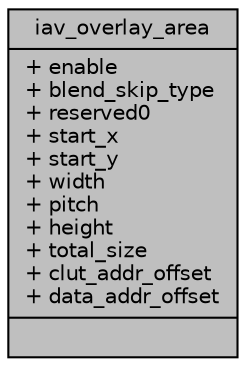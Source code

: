 digraph "iav_overlay_area"
{
 // INTERACTIVE_SVG=YES
 // LATEX_PDF_SIZE
  bgcolor="transparent";
  edge [fontname="Helvetica",fontsize="10",labelfontname="Helvetica",labelfontsize="10"];
  node [fontname="Helvetica",fontsize="10",shape=record];
  Node1 [label="{iav_overlay_area\n|+ enable\l+ blend_skip_type\l+ reserved0\l+ start_x\l+ start_y\l+ width\l+ pitch\l+ height\l+ total_size\l+ clut_addr_offset\l+ data_addr_offset\l|}",height=0.2,width=0.4,color="black", fillcolor="grey75", style="filled", fontcolor="black",tooltip=" "];
}
